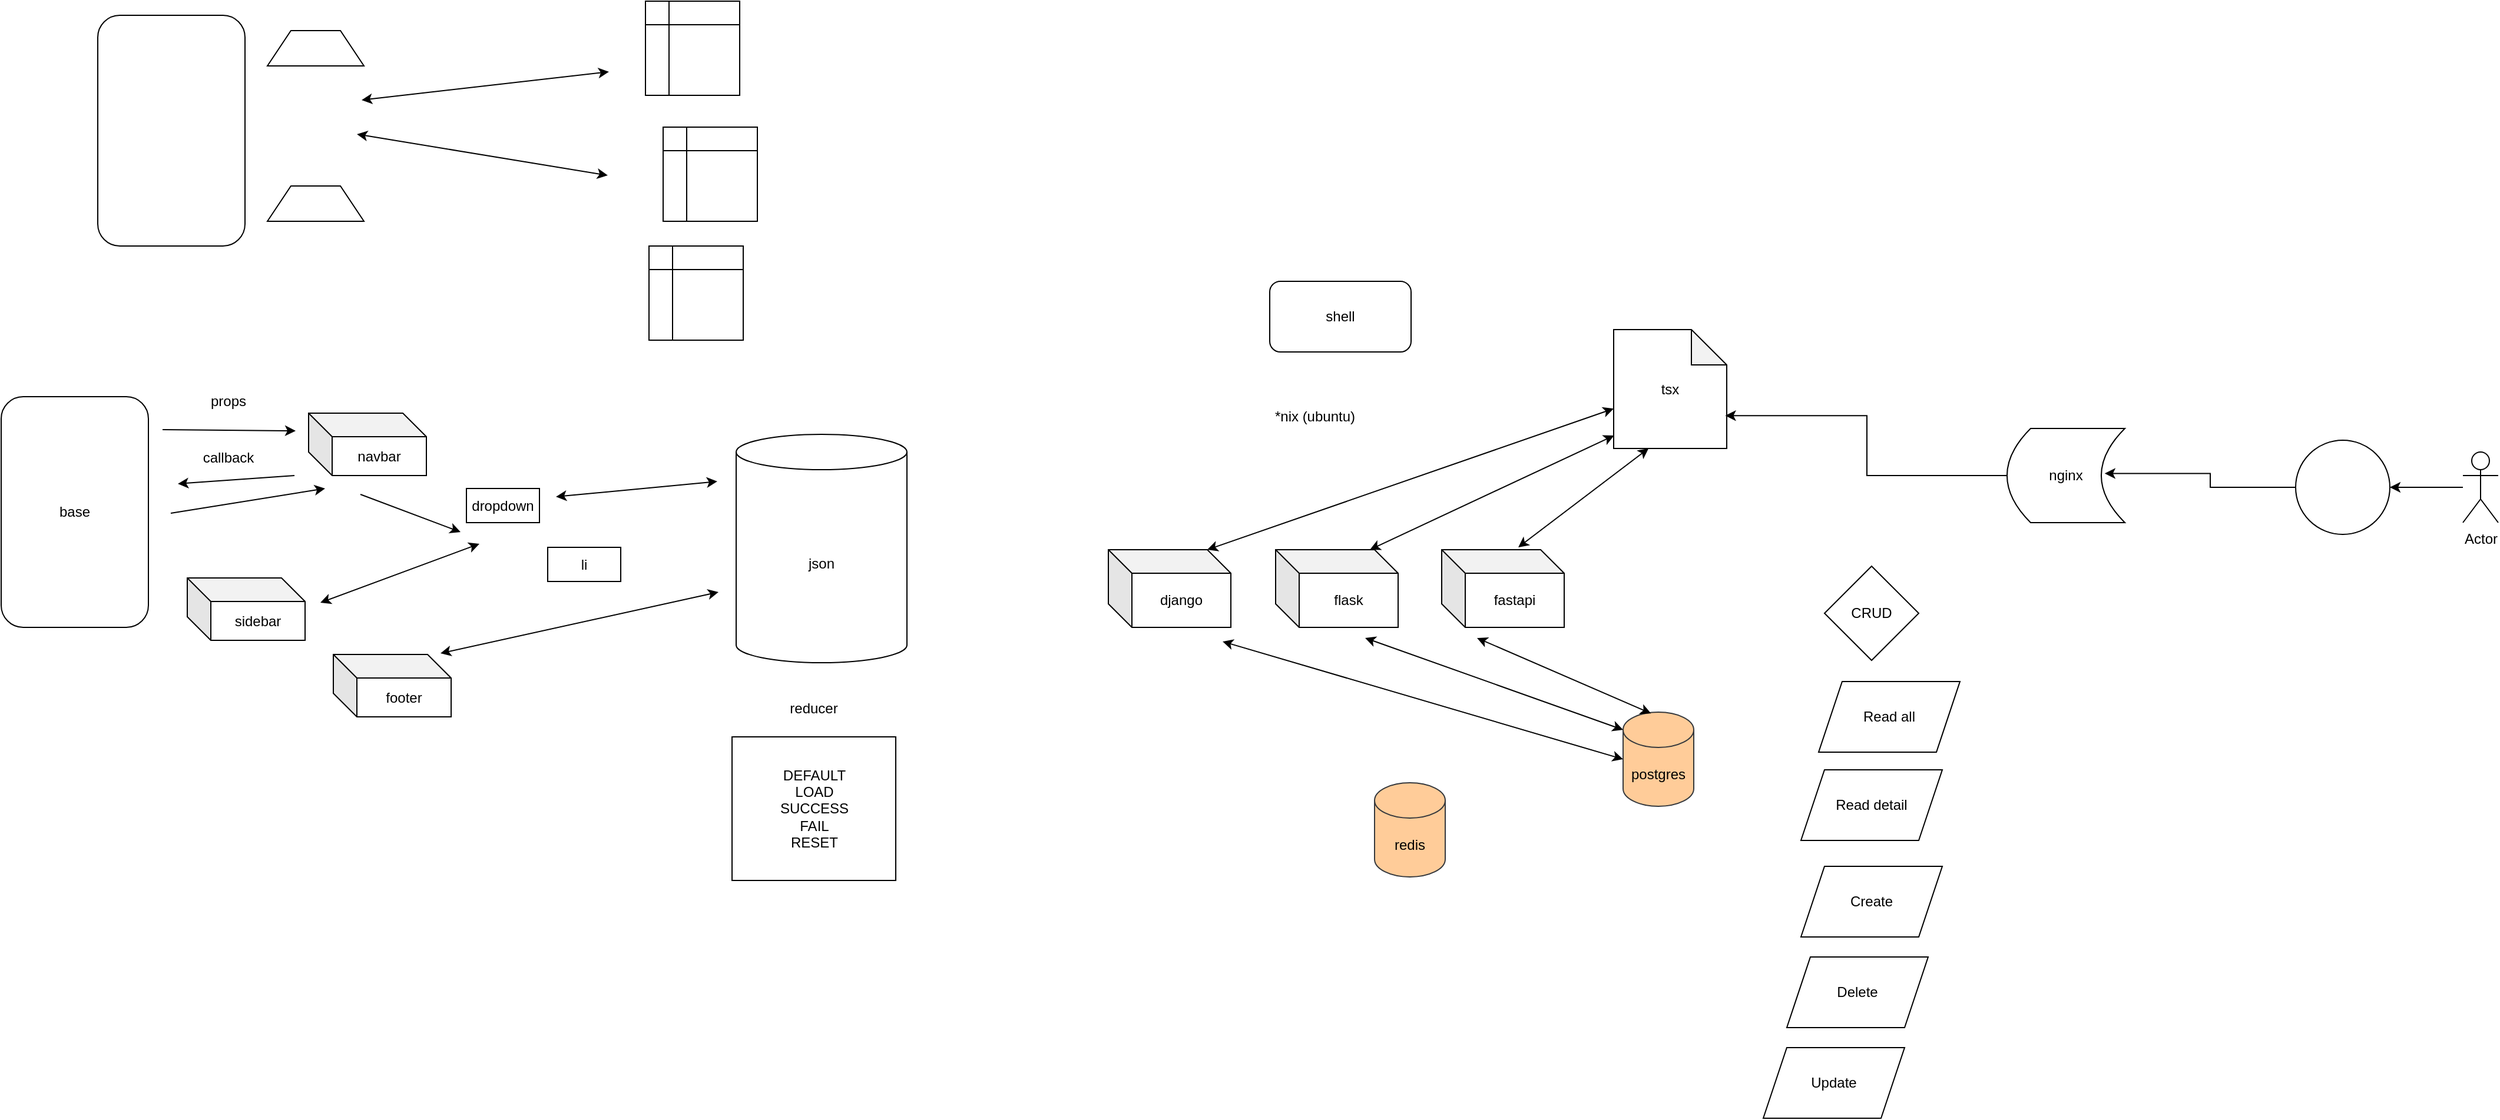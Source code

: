 <mxfile version="20.8.5" type="device"><diagram id="zRjwbf4FxAvhqnRPvfgj" name="Страница 1"><mxGraphModel dx="1838" dy="755" grid="0" gridSize="10" guides="1" tooltips="1" connect="1" arrows="1" fold="1" page="0" pageScale="1" pageWidth="827" pageHeight="1169" math="0" shadow="0"><root><mxCell id="0"/><mxCell id="1" parent="0"/><mxCell id="_Q9f2MJKpk50iqU3-69W-2" value="*nix (ubuntu)" style="text;html=1;strokeColor=none;fillColor=none;align=center;verticalAlign=middle;whiteSpace=wrap;rounded=0;" vertex="1" parent="1"><mxGeometry x="53" y="32" width="129" height="30" as="geometry"/></mxCell><mxCell id="_Q9f2MJKpk50iqU3-69W-3" value="postgres" style="shape=cylinder3;whiteSpace=wrap;html=1;boundedLbl=1;backgroundOutline=1;size=15;fillColor=#ffcc99;strokeColor=#36393d;" vertex="1" parent="1"><mxGeometry x="379" y="298" width="60" height="80" as="geometry"/></mxCell><mxCell id="_Q9f2MJKpk50iqU3-69W-4" value="tsx" style="shape=note;whiteSpace=wrap;html=1;backgroundOutline=1;darkOpacity=0.05;" vertex="1" parent="1"><mxGeometry x="371" y="-27" width="96" height="101" as="geometry"/></mxCell><mxCell id="_Q9f2MJKpk50iqU3-69W-5" value="django" style="shape=cube;whiteSpace=wrap;html=1;boundedLbl=1;backgroundOutline=1;darkOpacity=0.05;darkOpacity2=0.1;" vertex="1" parent="1"><mxGeometry x="-58" y="160" width="104" height="66" as="geometry"/></mxCell><mxCell id="_Q9f2MJKpk50iqU3-69W-6" value="flask" style="shape=cube;whiteSpace=wrap;html=1;boundedLbl=1;backgroundOutline=1;darkOpacity=0.05;darkOpacity2=0.1;" vertex="1" parent="1"><mxGeometry x="84" y="160" width="104" height="66" as="geometry"/></mxCell><mxCell id="_Q9f2MJKpk50iqU3-69W-7" value="fastapi" style="shape=cube;whiteSpace=wrap;html=1;boundedLbl=1;backgroundOutline=1;darkOpacity=0.05;darkOpacity2=0.1;" vertex="1" parent="1"><mxGeometry x="225" y="160" width="104" height="66" as="geometry"/></mxCell><mxCell id="_Q9f2MJKpk50iqU3-69W-8" value="" style="endArrow=classic;startArrow=classic;html=1;rounded=0;exitX=0;exitY=0.5;exitDx=0;exitDy=0;exitPerimeter=0;" edge="1" parent="1" source="_Q9f2MJKpk50iqU3-69W-3"><mxGeometry width="50" height="50" relative="1" as="geometry"><mxPoint x="472" y="332.5" as="sourcePoint"/><mxPoint x="39" y="238" as="targetPoint"/></mxGeometry></mxCell><mxCell id="_Q9f2MJKpk50iqU3-69W-9" value="" style="endArrow=classic;startArrow=classic;html=1;rounded=0;exitX=0;exitY=0;exitDx=0;exitDy=15;exitPerimeter=0;" edge="1" parent="1" source="_Q9f2MJKpk50iqU3-69W-3"><mxGeometry width="50" height="50" relative="1" as="geometry"><mxPoint x="450" y="362" as="sourcePoint"/><mxPoint x="160" y="235" as="targetPoint"/></mxGeometry></mxCell><mxCell id="_Q9f2MJKpk50iqU3-69W-10" value="" style="endArrow=classic;startArrow=classic;html=1;rounded=0;exitX=0.395;exitY=0.014;exitDx=0;exitDy=0;exitPerimeter=0;" edge="1" parent="1" source="_Q9f2MJKpk50iqU3-69W-3"><mxGeometry width="50" height="50" relative="1" as="geometry"><mxPoint x="424" y="340" as="sourcePoint"/><mxPoint x="255" y="235" as="targetPoint"/></mxGeometry></mxCell><mxCell id="_Q9f2MJKpk50iqU3-69W-11" value="" style="endArrow=classic;startArrow=classic;html=1;rounded=0;entryX=0;entryY=0;entryDx=84;entryDy=0;entryPerimeter=0;" edge="1" parent="1" source="_Q9f2MJKpk50iqU3-69W-4" target="_Q9f2MJKpk50iqU3-69W-5"><mxGeometry width="50" height="50" relative="1" as="geometry"><mxPoint x="383.7" y="111.12" as="sourcePoint"/><mxPoint x="286" y="20" as="targetPoint"/></mxGeometry></mxCell><mxCell id="_Q9f2MJKpk50iqU3-69W-12" value="" style="endArrow=classic;startArrow=classic;html=1;rounded=0;entryX=0;entryY=0;entryDx=84;entryDy=0;entryPerimeter=0;exitX=0.004;exitY=0.891;exitDx=0;exitDy=0;exitPerimeter=0;" edge="1" parent="1" source="_Q9f2MJKpk50iqU3-69W-4"><mxGeometry width="50" height="50" relative="1" as="geometry"><mxPoint x="563" y="50.654" as="sourcePoint"/><mxPoint x="164" y="160" as="targetPoint"/></mxGeometry></mxCell><mxCell id="_Q9f2MJKpk50iqU3-69W-13" value="" style="endArrow=classic;startArrow=classic;html=1;rounded=0;entryX=0;entryY=0;entryDx=84;entryDy=0;entryPerimeter=0;exitX=0.309;exitY=0.999;exitDx=0;exitDy=0;exitPerimeter=0;" edge="1" parent="1" source="_Q9f2MJKpk50iqU3-69W-4"><mxGeometry width="50" height="50" relative="1" as="geometry"><mxPoint x="551.384" y="75.001" as="sourcePoint"/><mxPoint x="290" y="158.01" as="targetPoint"/></mxGeometry></mxCell><mxCell id="_Q9f2MJKpk50iqU3-69W-14" value="redis" style="shape=cylinder3;whiteSpace=wrap;html=1;boundedLbl=1;backgroundOutline=1;size=15;fillColor=#ffcc99;strokeColor=#36393d;" vertex="1" parent="1"><mxGeometry x="168" y="358" width="60" height="80" as="geometry"/></mxCell><mxCell id="_Q9f2MJKpk50iqU3-69W-16" style="edgeStyle=orthogonalEdgeStyle;rounded=0;orthogonalLoop=1;jettySize=auto;html=1;entryX=0.987;entryY=0.724;entryDx=0;entryDy=0;entryPerimeter=0;" edge="1" parent="1" source="_Q9f2MJKpk50iqU3-69W-15" target="_Q9f2MJKpk50iqU3-69W-4"><mxGeometry relative="1" as="geometry"/></mxCell><mxCell id="_Q9f2MJKpk50iqU3-69W-15" value="nginx" style="shape=dataStorage;whiteSpace=wrap;html=1;fixedSize=1;" vertex="1" parent="1"><mxGeometry x="705" y="57" width="100" height="80" as="geometry"/></mxCell><mxCell id="_Q9f2MJKpk50iqU3-69W-19" style="edgeStyle=orthogonalEdgeStyle;rounded=0;orthogonalLoop=1;jettySize=auto;html=1;entryX=1;entryY=0.5;entryDx=0;entryDy=0;" edge="1" parent="1" source="_Q9f2MJKpk50iqU3-69W-17" target="_Q9f2MJKpk50iqU3-69W-18"><mxGeometry relative="1" as="geometry"/></mxCell><mxCell id="_Q9f2MJKpk50iqU3-69W-17" value="Actor" style="shape=umlActor;verticalLabelPosition=bottom;verticalAlign=top;html=1;outlineConnect=0;" vertex="1" parent="1"><mxGeometry x="1092" y="77" width="30" height="60" as="geometry"/></mxCell><mxCell id="_Q9f2MJKpk50iqU3-69W-20" style="edgeStyle=orthogonalEdgeStyle;rounded=0;orthogonalLoop=1;jettySize=auto;html=1;entryX=0.829;entryY=0.478;entryDx=0;entryDy=0;entryPerimeter=0;" edge="1" parent="1" source="_Q9f2MJKpk50iqU3-69W-18" target="_Q9f2MJKpk50iqU3-69W-15"><mxGeometry relative="1" as="geometry"/></mxCell><mxCell id="_Q9f2MJKpk50iqU3-69W-18" value="" style="ellipse;whiteSpace=wrap;html=1;aspect=fixed;" vertex="1" parent="1"><mxGeometry x="950" y="67" width="80" height="80" as="geometry"/></mxCell><mxCell id="_Q9f2MJKpk50iqU3-69W-21" value="CRUD" style="rhombus;whiteSpace=wrap;html=1;" vertex="1" parent="1"><mxGeometry x="550" y="174" width="80" height="80" as="geometry"/></mxCell><mxCell id="_Q9f2MJKpk50iqU3-69W-22" value="Read all" style="shape=parallelogram;perimeter=parallelogramPerimeter;whiteSpace=wrap;html=1;fixedSize=1;" vertex="1" parent="1"><mxGeometry x="545" y="272" width="120" height="60" as="geometry"/></mxCell><mxCell id="_Q9f2MJKpk50iqU3-69W-23" value="Read detail" style="shape=parallelogram;perimeter=parallelogramPerimeter;whiteSpace=wrap;html=1;fixedSize=1;" vertex="1" parent="1"><mxGeometry x="530" y="347" width="120" height="60" as="geometry"/></mxCell><mxCell id="_Q9f2MJKpk50iqU3-69W-24" value="Create" style="shape=parallelogram;perimeter=parallelogramPerimeter;whiteSpace=wrap;html=1;fixedSize=1;" vertex="1" parent="1"><mxGeometry x="530" y="429" width="120" height="60" as="geometry"/></mxCell><mxCell id="_Q9f2MJKpk50iqU3-69W-25" value="Delete" style="shape=parallelogram;perimeter=parallelogramPerimeter;whiteSpace=wrap;html=1;fixedSize=1;" vertex="1" parent="1"><mxGeometry x="518" y="506" width="120" height="60" as="geometry"/></mxCell><mxCell id="_Q9f2MJKpk50iqU3-69W-26" value="Update" style="shape=parallelogram;perimeter=parallelogramPerimeter;whiteSpace=wrap;html=1;fixedSize=1;" vertex="1" parent="1"><mxGeometry x="498" y="583" width="120" height="60" as="geometry"/></mxCell><mxCell id="_Q9f2MJKpk50iqU3-69W-27" value="shell" style="rounded=1;whiteSpace=wrap;html=1;" vertex="1" parent="1"><mxGeometry x="79" y="-68" width="120" height="60" as="geometry"/></mxCell><mxCell id="_Q9f2MJKpk50iqU3-69W-28" value="" style="shape=internalStorage;whiteSpace=wrap;html=1;backgroundOutline=1;" vertex="1" parent="1"><mxGeometry x="-451" y="-306" width="80" height="80" as="geometry"/></mxCell><mxCell id="_Q9f2MJKpk50iqU3-69W-29" value="" style="shape=internalStorage;whiteSpace=wrap;html=1;backgroundOutline=1;" vertex="1" parent="1"><mxGeometry x="-436" y="-199" width="80" height="80" as="geometry"/></mxCell><mxCell id="_Q9f2MJKpk50iqU3-69W-30" value="" style="shape=internalStorage;whiteSpace=wrap;html=1;backgroundOutline=1;" vertex="1" parent="1"><mxGeometry x="-448" y="-98" width="80" height="80" as="geometry"/></mxCell><mxCell id="_Q9f2MJKpk50iqU3-69W-31" value="" style="shape=trapezoid;perimeter=trapezoidPerimeter;whiteSpace=wrap;html=1;fixedSize=1;" vertex="1" parent="1"><mxGeometry x="-772" y="-281" width="82" height="30" as="geometry"/></mxCell><mxCell id="_Q9f2MJKpk50iqU3-69W-32" value="" style="shape=trapezoid;perimeter=trapezoidPerimeter;whiteSpace=wrap;html=1;fixedSize=1;" vertex="1" parent="1"><mxGeometry x="-772" y="-149" width="82" height="30" as="geometry"/></mxCell><mxCell id="_Q9f2MJKpk50iqU3-69W-37" value="" style="endArrow=classic;startArrow=classic;html=1;rounded=0;" edge="1" parent="1"><mxGeometry width="50" height="50" relative="1" as="geometry"><mxPoint x="-692" y="-222" as="sourcePoint"/><mxPoint x="-482" y="-246" as="targetPoint"/></mxGeometry></mxCell><mxCell id="_Q9f2MJKpk50iqU3-69W-38" value="" style="endArrow=classic;startArrow=classic;html=1;rounded=0;" edge="1" parent="1"><mxGeometry width="50" height="50" relative="1" as="geometry"><mxPoint x="-696" y="-193" as="sourcePoint"/><mxPoint x="-483" y="-158" as="targetPoint"/></mxGeometry></mxCell><mxCell id="_Q9f2MJKpk50iqU3-69W-39" value="" style="rounded=1;whiteSpace=wrap;html=1;" vertex="1" parent="1"><mxGeometry x="-916" y="-294" width="125" height="196" as="geometry"/></mxCell><mxCell id="_Q9f2MJKpk50iqU3-69W-40" value="navbar" style="shape=cube;whiteSpace=wrap;html=1;boundedLbl=1;backgroundOutline=1;darkOpacity=0.05;darkOpacity2=0.1;" vertex="1" parent="1"><mxGeometry x="-737" y="44" width="100" height="53" as="geometry"/></mxCell><mxCell id="_Q9f2MJKpk50iqU3-69W-41" value="base" style="rounded=1;whiteSpace=wrap;html=1;" vertex="1" parent="1"><mxGeometry x="-998" y="30" width="125" height="196" as="geometry"/></mxCell><mxCell id="_Q9f2MJKpk50iqU3-69W-42" value="footer" style="shape=cube;whiteSpace=wrap;html=1;boundedLbl=1;backgroundOutline=1;darkOpacity=0.05;darkOpacity2=0.1;" vertex="1" parent="1"><mxGeometry x="-716" y="249" width="100" height="53" as="geometry"/></mxCell><mxCell id="_Q9f2MJKpk50iqU3-69W-43" value="sidebar" style="shape=cube;whiteSpace=wrap;html=1;boundedLbl=1;backgroundOutline=1;darkOpacity=0.05;darkOpacity2=0.1;" vertex="1" parent="1"><mxGeometry x="-840" y="184" width="100" height="53" as="geometry"/></mxCell><mxCell id="_Q9f2MJKpk50iqU3-69W-44" value="" style="endArrow=classic;html=1;rounded=0;" edge="1" parent="1"><mxGeometry width="50" height="50" relative="1" as="geometry"><mxPoint x="-861" y="58" as="sourcePoint"/><mxPoint x="-748" y="59" as="targetPoint"/></mxGeometry></mxCell><mxCell id="_Q9f2MJKpk50iqU3-69W-45" value="props" style="text;html=1;strokeColor=none;fillColor=none;align=center;verticalAlign=middle;whiteSpace=wrap;rounded=0;" vertex="1" parent="1"><mxGeometry x="-835" y="19" width="60" height="30" as="geometry"/></mxCell><mxCell id="_Q9f2MJKpk50iqU3-69W-46" value="" style="endArrow=classic;html=1;rounded=0;" edge="1" parent="1"><mxGeometry width="50" height="50" relative="1" as="geometry"><mxPoint x="-749" y="97" as="sourcePoint"/><mxPoint x="-848" y="104" as="targetPoint"/></mxGeometry></mxCell><mxCell id="_Q9f2MJKpk50iqU3-69W-47" value="callback" style="text;html=1;strokeColor=none;fillColor=none;align=center;verticalAlign=middle;whiteSpace=wrap;rounded=0;" vertex="1" parent="1"><mxGeometry x="-835" y="67" width="60" height="30" as="geometry"/></mxCell><mxCell id="_Q9f2MJKpk50iqU3-69W-48" value="dropdown" style="rounded=0;whiteSpace=wrap;html=1;" vertex="1" parent="1"><mxGeometry x="-603" y="108" width="62" height="29" as="geometry"/></mxCell><mxCell id="_Q9f2MJKpk50iqU3-69W-49" value="" style="endArrow=classic;html=1;rounded=0;" edge="1" parent="1"><mxGeometry width="50" height="50" relative="1" as="geometry"><mxPoint x="-854" y="129" as="sourcePoint"/><mxPoint x="-723" y="108" as="targetPoint"/></mxGeometry></mxCell><mxCell id="_Q9f2MJKpk50iqU3-69W-50" value="" style="endArrow=classic;html=1;rounded=0;" edge="1" parent="1"><mxGeometry width="50" height="50" relative="1" as="geometry"><mxPoint x="-693" y="113" as="sourcePoint"/><mxPoint x="-608" y="145" as="targetPoint"/></mxGeometry></mxCell><mxCell id="_Q9f2MJKpk50iqU3-69W-51" value="li" style="rounded=0;whiteSpace=wrap;html=1;" vertex="1" parent="1"><mxGeometry x="-534" y="158" width="62" height="29" as="geometry"/></mxCell><mxCell id="_Q9f2MJKpk50iqU3-69W-53" value="" style="endArrow=classic;startArrow=classic;html=1;rounded=0;" edge="1" parent="1"><mxGeometry width="50" height="50" relative="1" as="geometry"><mxPoint x="-727" y="205" as="sourcePoint"/><mxPoint x="-592" y="155" as="targetPoint"/></mxGeometry></mxCell><mxCell id="_Q9f2MJKpk50iqU3-69W-54" value="json" style="shape=cylinder3;whiteSpace=wrap;html=1;boundedLbl=1;backgroundOutline=1;size=15;" vertex="1" parent="1"><mxGeometry x="-374" y="62" width="145" height="194" as="geometry"/></mxCell><mxCell id="_Q9f2MJKpk50iqU3-69W-55" value="" style="endArrow=classic;startArrow=classic;html=1;rounded=0;" edge="1" parent="1"><mxGeometry width="50" height="50" relative="1" as="geometry"><mxPoint x="-527" y="115" as="sourcePoint"/><mxPoint x="-390" y="102" as="targetPoint"/></mxGeometry></mxCell><mxCell id="_Q9f2MJKpk50iqU3-69W-56" value="" style="endArrow=classic;startArrow=classic;html=1;rounded=0;" edge="1" parent="1"><mxGeometry width="50" height="50" relative="1" as="geometry"><mxPoint x="-625" y="248" as="sourcePoint"/><mxPoint x="-389" y="196" as="targetPoint"/></mxGeometry></mxCell><mxCell id="_Q9f2MJKpk50iqU3-69W-57" value="DEFAULT&lt;br&gt;LOAD&lt;br&gt;SUCCESS&lt;br&gt;FAIL&lt;br&gt;RESET" style="rounded=0;whiteSpace=wrap;html=1;" vertex="1" parent="1"><mxGeometry x="-377.5" y="319" width="139" height="122" as="geometry"/></mxCell><mxCell id="_Q9f2MJKpk50iqU3-69W-58" value="reducer" style="text;html=1;strokeColor=none;fillColor=none;align=center;verticalAlign=middle;whiteSpace=wrap;rounded=0;" vertex="1" parent="1"><mxGeometry x="-338" y="280" width="60" height="30" as="geometry"/></mxCell></root></mxGraphModel></diagram></mxfile>